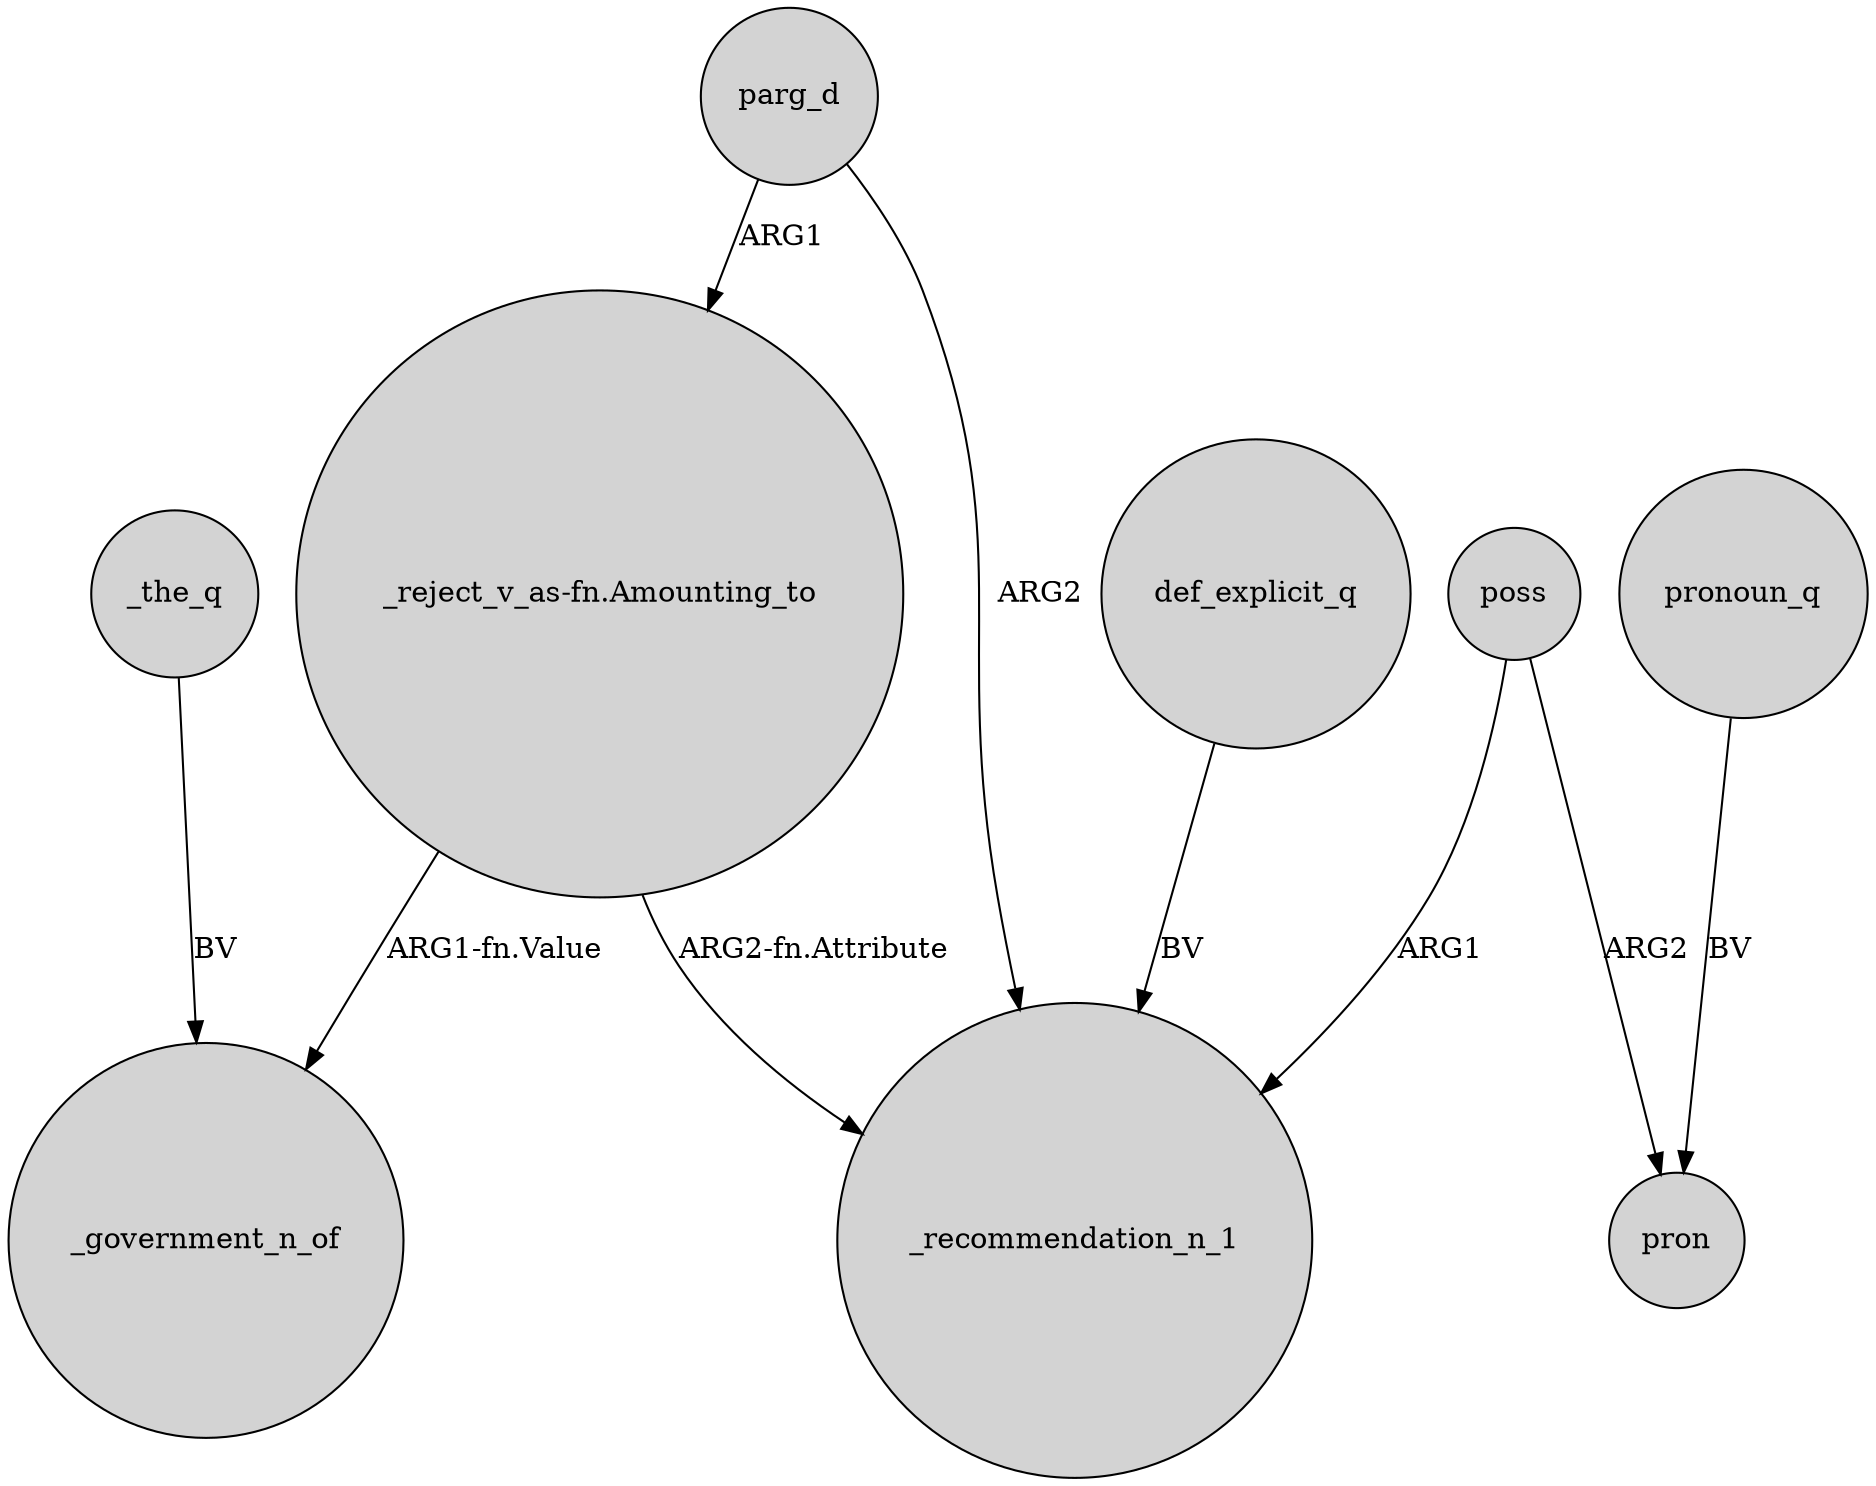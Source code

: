 digraph {
	node [shape=circle style=filled]
	parg_d -> "_reject_v_as-fn.Amounting_to" [label=ARG1]
	parg_d -> _recommendation_n_1 [label=ARG2]
	"_reject_v_as-fn.Amounting_to" -> _government_n_of [label="ARG1-fn.Value"]
	"_reject_v_as-fn.Amounting_to" -> _recommendation_n_1 [label="ARG2-fn.Attribute"]
	def_explicit_q -> _recommendation_n_1 [label=BV]
	poss -> _recommendation_n_1 [label=ARG1]
	pronoun_q -> pron [label=BV]
	_the_q -> _government_n_of [label=BV]
	poss -> pron [label=ARG2]
}
